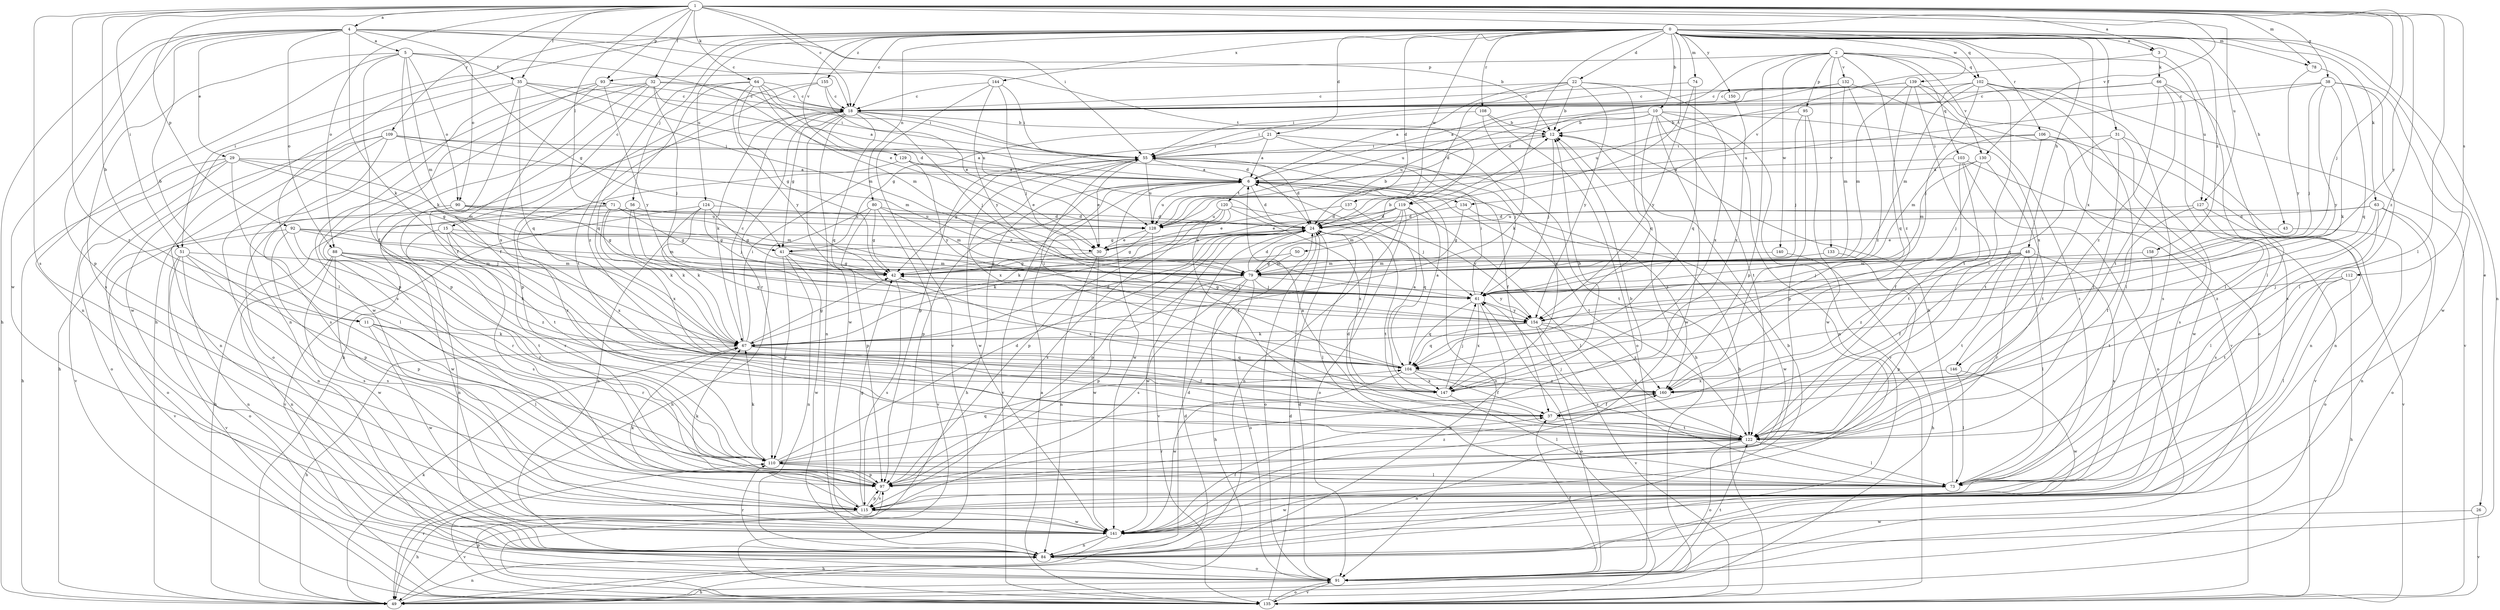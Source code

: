 strict digraph  {
0;
1;
2;
3;
4;
5;
6;
10;
11;
12;
15;
18;
21;
22;
24;
26;
29;
30;
31;
32;
35;
37;
38;
41;
42;
43;
48;
49;
50;
51;
55;
56;
61;
63;
64;
66;
67;
71;
73;
74;
78;
79;
80;
84;
88;
90;
91;
92;
93;
95;
97;
102;
103;
104;
106;
108;
109;
110;
112;
115;
119;
120;
122;
124;
127;
128;
129;
130;
132;
133;
134;
135;
137;
139;
140;
141;
144;
146;
147;
150;
154;
155;
158;
160;
0 -> 3  [label=a];
0 -> 10  [label=b];
0 -> 15  [label=c];
0 -> 18  [label=c];
0 -> 21  [label=d];
0 -> 22  [label=d];
0 -> 24  [label=d];
0 -> 26  [label=e];
0 -> 31  [label=f];
0 -> 43  [label=h];
0 -> 48  [label=h];
0 -> 49  [label=h];
0 -> 50  [label=i];
0 -> 51  [label=i];
0 -> 56  [label=j];
0 -> 63  [label=k];
0 -> 74  [label=m];
0 -> 78  [label=m];
0 -> 80  [label=n];
0 -> 84  [label=n];
0 -> 102  [label=q];
0 -> 106  [label=r];
0 -> 108  [label=r];
0 -> 119  [label=t];
0 -> 124  [label=u];
0 -> 129  [label=v];
0 -> 137  [label=w];
0 -> 139  [label=w];
0 -> 144  [label=x];
0 -> 146  [label=x];
0 -> 150  [label=y];
0 -> 155  [label=z];
0 -> 158  [label=z];
1 -> 3  [label=a];
1 -> 4  [label=a];
1 -> 11  [label=b];
1 -> 18  [label=c];
1 -> 32  [label=f];
1 -> 35  [label=f];
1 -> 38  [label=g];
1 -> 51  [label=i];
1 -> 55  [label=i];
1 -> 61  [label=j];
1 -> 64  [label=k];
1 -> 71  [label=l];
1 -> 73  [label=l];
1 -> 78  [label=m];
1 -> 88  [label=o];
1 -> 92  [label=p];
1 -> 93  [label=p];
1 -> 109  [label=r];
1 -> 110  [label=r];
1 -> 112  [label=s];
1 -> 115  [label=s];
1 -> 127  [label=u];
1 -> 130  [label=v];
1 -> 154  [label=y];
1 -> 160  [label=z];
2 -> 24  [label=d];
2 -> 93  [label=p];
2 -> 95  [label=p];
2 -> 97  [label=p];
2 -> 102  [label=q];
2 -> 103  [label=q];
2 -> 127  [label=u];
2 -> 130  [label=v];
2 -> 132  [label=v];
2 -> 133  [label=v];
2 -> 140  [label=w];
2 -> 160  [label=z];
3 -> 66  [label=k];
3 -> 73  [label=l];
3 -> 134  [label=v];
4 -> 5  [label=a];
4 -> 11  [label=b];
4 -> 12  [label=b];
4 -> 18  [label=c];
4 -> 29  [label=e];
4 -> 49  [label=h];
4 -> 67  [label=k];
4 -> 88  [label=o];
4 -> 90  [label=o];
4 -> 97  [label=p];
4 -> 119  [label=t];
4 -> 141  [label=w];
5 -> 30  [label=e];
5 -> 35  [label=f];
5 -> 37  [label=f];
5 -> 41  [label=g];
5 -> 67  [label=k];
5 -> 79  [label=m];
5 -> 84  [label=n];
5 -> 90  [label=o];
5 -> 115  [label=s];
6 -> 24  [label=d];
6 -> 49  [label=h];
6 -> 91  [label=o];
6 -> 97  [label=p];
6 -> 120  [label=t];
6 -> 122  [label=t];
6 -> 128  [label=u];
6 -> 134  [label=v];
6 -> 135  [label=v];
6 -> 141  [label=w];
6 -> 160  [label=z];
10 -> 12  [label=b];
10 -> 41  [label=g];
10 -> 49  [label=h];
10 -> 84  [label=n];
10 -> 122  [label=t];
10 -> 128  [label=u];
10 -> 135  [label=v];
10 -> 141  [label=w];
10 -> 146  [label=x];
11 -> 67  [label=k];
11 -> 73  [label=l];
11 -> 110  [label=r];
11 -> 141  [label=w];
12 -> 55  [label=i];
12 -> 61  [label=j];
15 -> 41  [label=g];
15 -> 84  [label=n];
15 -> 110  [label=r];
15 -> 115  [label=s];
15 -> 147  [label=x];
18 -> 12  [label=b];
18 -> 24  [label=d];
18 -> 41  [label=g];
18 -> 49  [label=h];
18 -> 61  [label=j];
18 -> 67  [label=k];
18 -> 84  [label=n];
18 -> 104  [label=q];
18 -> 110  [label=r];
18 -> 141  [label=w];
21 -> 6  [label=a];
21 -> 55  [label=i];
21 -> 61  [label=j];
21 -> 97  [label=p];
21 -> 147  [label=x];
22 -> 6  [label=a];
22 -> 12  [label=b];
22 -> 18  [label=c];
22 -> 24  [label=d];
22 -> 104  [label=q];
22 -> 147  [label=x];
22 -> 154  [label=y];
24 -> 30  [label=e];
24 -> 41  [label=g];
24 -> 67  [label=k];
24 -> 73  [label=l];
24 -> 91  [label=o];
24 -> 97  [label=p];
24 -> 122  [label=t];
24 -> 141  [label=w];
26 -> 135  [label=v];
26 -> 141  [label=w];
29 -> 6  [label=a];
29 -> 42  [label=g];
29 -> 49  [label=h];
29 -> 73  [label=l];
29 -> 79  [label=m];
29 -> 91  [label=o];
29 -> 135  [label=v];
30 -> 42  [label=g];
30 -> 84  [label=n];
30 -> 141  [label=w];
31 -> 55  [label=i];
31 -> 84  [label=n];
31 -> 104  [label=q];
31 -> 115  [label=s];
31 -> 122  [label=t];
32 -> 6  [label=a];
32 -> 18  [label=c];
32 -> 37  [label=f];
32 -> 55  [label=i];
32 -> 61  [label=j];
32 -> 84  [label=n];
32 -> 97  [label=p];
32 -> 141  [label=w];
35 -> 18  [label=c];
35 -> 24  [label=d];
35 -> 37  [label=f];
35 -> 73  [label=l];
35 -> 79  [label=m];
35 -> 104  [label=q];
35 -> 141  [label=w];
37 -> 122  [label=t];
37 -> 160  [label=z];
38 -> 18  [label=c];
38 -> 61  [label=j];
38 -> 67  [label=k];
38 -> 73  [label=l];
38 -> 128  [label=u];
38 -> 141  [label=w];
38 -> 154  [label=y];
41 -> 42  [label=g];
41 -> 79  [label=m];
41 -> 84  [label=n];
41 -> 110  [label=r];
41 -> 141  [label=w];
42 -> 61  [label=j];
42 -> 115  [label=s];
42 -> 147  [label=x];
43 -> 30  [label=e];
43 -> 91  [label=o];
48 -> 37  [label=f];
48 -> 42  [label=g];
48 -> 61  [label=j];
48 -> 73  [label=l];
48 -> 110  [label=r];
48 -> 115  [label=s];
48 -> 122  [label=t];
48 -> 160  [label=z];
49 -> 24  [label=d];
49 -> 67  [label=k];
49 -> 84  [label=n];
49 -> 110  [label=r];
50 -> 42  [label=g];
50 -> 79  [label=m];
51 -> 79  [label=m];
51 -> 84  [label=n];
51 -> 91  [label=o];
51 -> 97  [label=p];
51 -> 115  [label=s];
51 -> 135  [label=v];
55 -> 6  [label=a];
55 -> 24  [label=d];
55 -> 30  [label=e];
55 -> 37  [label=f];
55 -> 42  [label=g];
55 -> 122  [label=t];
55 -> 128  [label=u];
55 -> 141  [label=w];
55 -> 147  [label=x];
56 -> 49  [label=h];
56 -> 67  [label=k];
56 -> 104  [label=q];
56 -> 128  [label=u];
61 -> 42  [label=g];
61 -> 55  [label=i];
61 -> 84  [label=n];
61 -> 104  [label=q];
61 -> 147  [label=x];
61 -> 154  [label=y];
63 -> 24  [label=d];
63 -> 73  [label=l];
63 -> 84  [label=n];
63 -> 91  [label=o];
63 -> 128  [label=u];
63 -> 160  [label=z];
64 -> 18  [label=c];
64 -> 42  [label=g];
64 -> 55  [label=i];
64 -> 79  [label=m];
64 -> 104  [label=q];
64 -> 128  [label=u];
64 -> 154  [label=y];
64 -> 160  [label=z];
66 -> 18  [label=c];
66 -> 73  [label=l];
66 -> 115  [label=s];
66 -> 122  [label=t];
66 -> 128  [label=u];
66 -> 160  [label=z];
67 -> 18  [label=c];
67 -> 24  [label=d];
67 -> 37  [label=f];
67 -> 42  [label=g];
67 -> 49  [label=h];
67 -> 55  [label=i];
67 -> 104  [label=q];
71 -> 24  [label=d];
71 -> 42  [label=g];
71 -> 67  [label=k];
71 -> 84  [label=n];
71 -> 128  [label=u];
71 -> 141  [label=w];
71 -> 147  [label=x];
73 -> 12  [label=b];
73 -> 141  [label=w];
74 -> 18  [label=c];
74 -> 104  [label=q];
74 -> 154  [label=y];
78 -> 104  [label=q];
78 -> 154  [label=y];
79 -> 12  [label=b];
79 -> 24  [label=d];
79 -> 49  [label=h];
79 -> 61  [label=j];
79 -> 91  [label=o];
79 -> 97  [label=p];
79 -> 115  [label=s];
79 -> 154  [label=y];
80 -> 24  [label=d];
80 -> 42  [label=g];
80 -> 49  [label=h];
80 -> 79  [label=m];
80 -> 97  [label=p];
80 -> 135  [label=v];
84 -> 12  [label=b];
84 -> 24  [label=d];
84 -> 91  [label=o];
84 -> 110  [label=r];
88 -> 67  [label=k];
88 -> 79  [label=m];
88 -> 84  [label=n];
88 -> 110  [label=r];
88 -> 115  [label=s];
88 -> 122  [label=t];
88 -> 141  [label=w];
88 -> 160  [label=z];
90 -> 24  [label=d];
90 -> 42  [label=g];
90 -> 79  [label=m];
90 -> 91  [label=o];
90 -> 122  [label=t];
91 -> 24  [label=d];
91 -> 37  [label=f];
91 -> 49  [label=h];
91 -> 122  [label=t];
91 -> 135  [label=v];
92 -> 30  [label=e];
92 -> 61  [label=j];
92 -> 79  [label=m];
92 -> 97  [label=p];
92 -> 110  [label=r];
92 -> 135  [label=v];
93 -> 18  [label=c];
93 -> 97  [label=p];
93 -> 115  [label=s];
93 -> 147  [label=x];
93 -> 154  [label=y];
95 -> 12  [label=b];
95 -> 61  [label=j];
95 -> 97  [label=p];
95 -> 141  [label=w];
97 -> 67  [label=k];
97 -> 115  [label=s];
97 -> 160  [label=z];
102 -> 6  [label=a];
102 -> 18  [label=c];
102 -> 61  [label=j];
102 -> 73  [label=l];
102 -> 79  [label=m];
102 -> 115  [label=s];
102 -> 122  [label=t];
102 -> 135  [label=v];
103 -> 6  [label=a];
103 -> 37  [label=f];
103 -> 91  [label=o];
103 -> 122  [label=t];
103 -> 135  [label=v];
104 -> 6  [label=a];
104 -> 37  [label=f];
104 -> 55  [label=i];
104 -> 141  [label=w];
104 -> 147  [label=x];
104 -> 160  [label=z];
106 -> 55  [label=i];
106 -> 79  [label=m];
106 -> 84  [label=n];
106 -> 122  [label=t];
106 -> 141  [label=w];
108 -> 12  [label=b];
108 -> 55  [label=i];
108 -> 67  [label=k];
108 -> 91  [label=o];
109 -> 6  [label=a];
109 -> 49  [label=h];
109 -> 55  [label=i];
109 -> 79  [label=m];
109 -> 84  [label=n];
109 -> 91  [label=o];
109 -> 115  [label=s];
110 -> 12  [label=b];
110 -> 24  [label=d];
110 -> 67  [label=k];
110 -> 73  [label=l];
110 -> 97  [label=p];
110 -> 104  [label=q];
112 -> 49  [label=h];
112 -> 61  [label=j];
112 -> 73  [label=l];
112 -> 122  [label=t];
115 -> 42  [label=g];
115 -> 49  [label=h];
115 -> 67  [label=k];
115 -> 97  [label=p];
115 -> 135  [label=v];
115 -> 141  [label=w];
119 -> 24  [label=d];
119 -> 30  [label=e];
119 -> 67  [label=k];
119 -> 73  [label=l];
119 -> 79  [label=m];
119 -> 84  [label=n];
119 -> 91  [label=o];
119 -> 104  [label=q];
120 -> 37  [label=f];
120 -> 61  [label=j];
120 -> 97  [label=p];
120 -> 115  [label=s];
120 -> 128  [label=u];
120 -> 147  [label=x];
122 -> 6  [label=a];
122 -> 24  [label=d];
122 -> 61  [label=j];
122 -> 73  [label=l];
122 -> 84  [label=n];
122 -> 91  [label=o];
122 -> 110  [label=r];
124 -> 42  [label=g];
124 -> 61  [label=j];
124 -> 67  [label=k];
124 -> 84  [label=n];
124 -> 128  [label=u];
124 -> 135  [label=v];
127 -> 24  [label=d];
127 -> 37  [label=f];
127 -> 115  [label=s];
127 -> 135  [label=v];
128 -> 12  [label=b];
128 -> 30  [label=e];
128 -> 42  [label=g];
128 -> 135  [label=v];
129 -> 6  [label=a];
129 -> 30  [label=e];
129 -> 110  [label=r];
129 -> 154  [label=y];
130 -> 6  [label=a];
130 -> 61  [label=j];
130 -> 79  [label=m];
130 -> 122  [label=t];
132 -> 18  [label=c];
132 -> 79  [label=m];
132 -> 128  [label=u];
132 -> 135  [label=v];
132 -> 160  [label=z];
133 -> 79  [label=m];
133 -> 97  [label=p];
134 -> 24  [label=d];
134 -> 42  [label=g];
134 -> 141  [label=w];
135 -> 6  [label=a];
135 -> 12  [label=b];
135 -> 24  [label=d];
135 -> 61  [label=j];
135 -> 91  [label=o];
135 -> 97  [label=p];
137 -> 24  [label=d];
137 -> 30  [label=e];
137 -> 154  [label=y];
139 -> 18  [label=c];
139 -> 55  [label=i];
139 -> 79  [label=m];
139 -> 91  [label=o];
139 -> 104  [label=q];
139 -> 115  [label=s];
139 -> 122  [label=t];
140 -> 49  [label=h];
140 -> 79  [label=m];
141 -> 37  [label=f];
141 -> 49  [label=h];
141 -> 84  [label=n];
144 -> 18  [label=c];
144 -> 55  [label=i];
144 -> 61  [label=j];
144 -> 135  [label=v];
144 -> 154  [label=y];
146 -> 73  [label=l];
146 -> 141  [label=w];
146 -> 147  [label=x];
147 -> 6  [label=a];
147 -> 12  [label=b];
147 -> 61  [label=j];
147 -> 73  [label=l];
150 -> 147  [label=x];
154 -> 67  [label=k];
154 -> 91  [label=o];
154 -> 104  [label=q];
154 -> 122  [label=t];
154 -> 135  [label=v];
154 -> 160  [label=z];
155 -> 18  [label=c];
155 -> 30  [label=e];
155 -> 97  [label=p];
155 -> 122  [label=t];
158 -> 79  [label=m];
158 -> 122  [label=t];
160 -> 37  [label=f];
}

